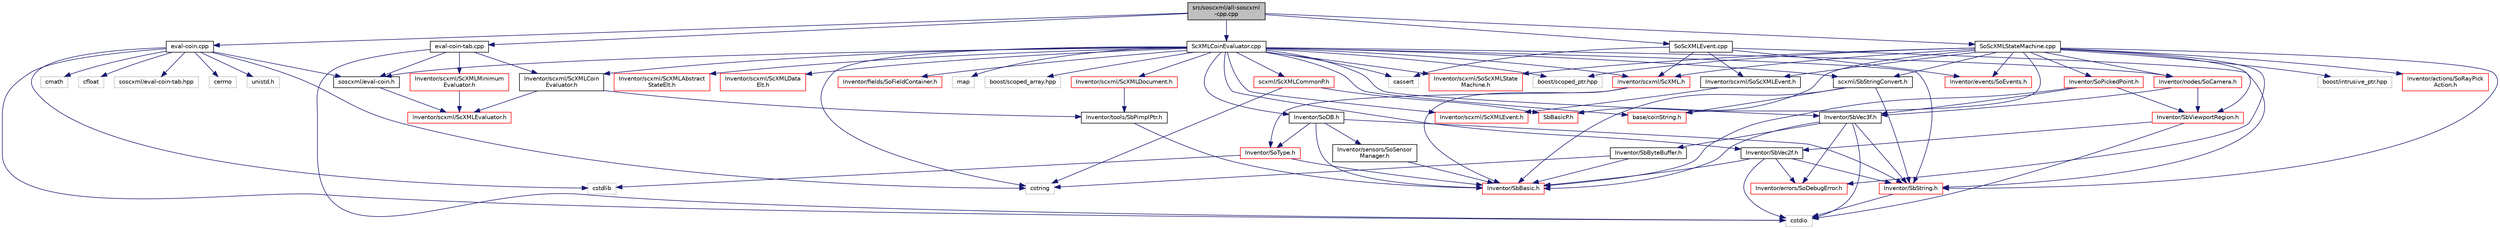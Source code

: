 digraph "src/soscxml/all-soscxml-cpp.cpp"
{
 // LATEX_PDF_SIZE
  edge [fontname="Helvetica",fontsize="10",labelfontname="Helvetica",labelfontsize="10"];
  node [fontname="Helvetica",fontsize="10",shape=record];
  Node1 [label="src/soscxml/all-soscxml\l-cpp.cpp",height=0.2,width=0.4,color="black", fillcolor="grey75", style="filled", fontcolor="black",tooltip=" "];
  Node1 -> Node2 [color="midnightblue",fontsize="10",style="solid",fontname="Helvetica"];
  Node2 [label="ScXMLCoinEvaluator.cpp",height=0.2,width=0.4,color="black", fillcolor="white", style="filled",URL="$ScXMLCoinEvaluator_8cpp.html",tooltip=" "];
  Node2 -> Node3 [color="midnightblue",fontsize="10",style="solid",fontname="Helvetica"];
  Node3 [label="Inventor/scxml/ScXMLCoin\lEvaluator.h",height=0.2,width=0.4,color="black", fillcolor="white", style="filled",URL="$ScXMLCoinEvaluator_8h.html",tooltip=" "];
  Node3 -> Node4 [color="midnightblue",fontsize="10",style="solid",fontname="Helvetica"];
  Node4 [label="Inventor/scxml/ScXMLEvaluator.h",height=0.2,width=0.4,color="red", fillcolor="white", style="filled",URL="$ScXMLEvaluator_8h.html",tooltip=" "];
  Node3 -> Node16 [color="midnightblue",fontsize="10",style="solid",fontname="Helvetica"];
  Node16 [label="Inventor/tools/SbPimplPtr.h",height=0.2,width=0.4,color="black", fillcolor="white", style="filled",URL="$SbPimplPtr_8h.html",tooltip=" "];
  Node16 -> Node6 [color="midnightblue",fontsize="10",style="solid",fontname="Helvetica"];
  Node6 [label="Inventor/SbBasic.h",height=0.2,width=0.4,color="red", fillcolor="white", style="filled",URL="$SbBasic_8h.html",tooltip=" "];
  Node2 -> Node20 [color="midnightblue",fontsize="10",style="solid",fontname="Helvetica"];
  Node20 [label="cassert",height=0.2,width=0.4,color="grey75", fillcolor="white", style="filled",tooltip=" "];
  Node2 -> Node21 [color="midnightblue",fontsize="10",style="solid",fontname="Helvetica"];
  Node21 [label="cstring",height=0.2,width=0.4,color="grey75", fillcolor="white", style="filled",tooltip=" "];
  Node2 -> Node22 [color="midnightblue",fontsize="10",style="solid",fontname="Helvetica"];
  Node22 [label="map",height=0.2,width=0.4,color="grey75", fillcolor="white", style="filled",tooltip=" "];
  Node2 -> Node23 [color="midnightblue",fontsize="10",style="solid",fontname="Helvetica"];
  Node23 [label="boost/scoped_array.hpp",height=0.2,width=0.4,color="grey75", fillcolor="white", style="filled",tooltip=" "];
  Node2 -> Node24 [color="midnightblue",fontsize="10",style="solid",fontname="Helvetica"];
  Node24 [label="boost/scoped_ptr.hpp",height=0.2,width=0.4,color="grey75", fillcolor="white", style="filled",tooltip=" "];
  Node2 -> Node25 [color="midnightblue",fontsize="10",style="solid",fontname="Helvetica"];
  Node25 [label="Inventor/SoDB.h",height=0.2,width=0.4,color="black", fillcolor="white", style="filled",URL="$SoDB_8h.html",tooltip=" "];
  Node25 -> Node6 [color="midnightblue",fontsize="10",style="solid",fontname="Helvetica"];
  Node25 -> Node26 [color="midnightblue",fontsize="10",style="solid",fontname="Helvetica"];
  Node26 [label="Inventor/SbString.h",height=0.2,width=0.4,color="red", fillcolor="white", style="filled",URL="$SbString_8h.html",tooltip=" "];
  Node26 -> Node28 [color="midnightblue",fontsize="10",style="solid",fontname="Helvetica"];
  Node28 [label="cstdio",height=0.2,width=0.4,color="grey75", fillcolor="white", style="filled",tooltip=" "];
  Node25 -> Node12 [color="midnightblue",fontsize="10",style="solid",fontname="Helvetica"];
  Node12 [label="Inventor/SoType.h",height=0.2,width=0.4,color="red", fillcolor="white", style="filled",URL="$SoType_8h.html",tooltip=" "];
  Node12 -> Node6 [color="midnightblue",fontsize="10",style="solid",fontname="Helvetica"];
  Node12 -> Node13 [color="midnightblue",fontsize="10",style="solid",fontname="Helvetica"];
  Node13 [label="cstdlib",height=0.2,width=0.4,color="grey75", fillcolor="white", style="filled",tooltip=" "];
  Node25 -> Node32 [color="midnightblue",fontsize="10",style="solid",fontname="Helvetica"];
  Node32 [label="Inventor/sensors/SoSensor\lManager.h",height=0.2,width=0.4,color="black", fillcolor="white", style="filled",URL="$SoSensorManager_8h.html",tooltip=" "];
  Node32 -> Node6 [color="midnightblue",fontsize="10",style="solid",fontname="Helvetica"];
  Node2 -> Node33 [color="midnightblue",fontsize="10",style="solid",fontname="Helvetica"];
  Node33 [label="Inventor/SbVec2f.h",height=0.2,width=0.4,color="black", fillcolor="white", style="filled",URL="$SbVec2f_8h.html",tooltip=" "];
  Node33 -> Node28 [color="midnightblue",fontsize="10",style="solid",fontname="Helvetica"];
  Node33 -> Node6 [color="midnightblue",fontsize="10",style="solid",fontname="Helvetica"];
  Node33 -> Node26 [color="midnightblue",fontsize="10",style="solid",fontname="Helvetica"];
  Node33 -> Node34 [color="midnightblue",fontsize="10",style="solid",fontname="Helvetica"];
  Node34 [label="Inventor/errors/SoDebugError.h",height=0.2,width=0.4,color="red", fillcolor="white", style="filled",URL="$SoDebugError_8h.html",tooltip=" "];
  Node2 -> Node36 [color="midnightblue",fontsize="10",style="solid",fontname="Helvetica"];
  Node36 [label="Inventor/SbVec3f.h",height=0.2,width=0.4,color="black", fillcolor="white", style="filled",URL="$SbVec3f_8h.html",tooltip=" "];
  Node36 -> Node28 [color="midnightblue",fontsize="10",style="solid",fontname="Helvetica"];
  Node36 -> Node6 [color="midnightblue",fontsize="10",style="solid",fontname="Helvetica"];
  Node36 -> Node37 [color="midnightblue",fontsize="10",style="solid",fontname="Helvetica"];
  Node37 [label="Inventor/SbByteBuffer.h",height=0.2,width=0.4,color="black", fillcolor="white", style="filled",URL="$SbByteBuffer_8h.html",tooltip=" "];
  Node37 -> Node21 [color="midnightblue",fontsize="10",style="solid",fontname="Helvetica"];
  Node37 -> Node6 [color="midnightblue",fontsize="10",style="solid",fontname="Helvetica"];
  Node36 -> Node26 [color="midnightblue",fontsize="10",style="solid",fontname="Helvetica"];
  Node36 -> Node34 [color="midnightblue",fontsize="10",style="solid",fontname="Helvetica"];
  Node2 -> Node26 [color="midnightblue",fontsize="10",style="solid",fontname="Helvetica"];
  Node2 -> Node38 [color="midnightblue",fontsize="10",style="solid",fontname="Helvetica"];
  Node38 [label="Inventor/nodes/SoCamera.h",height=0.2,width=0.4,color="red", fillcolor="white", style="filled",URL="$SoCamera_8h.html",tooltip=" "];
  Node38 -> Node61 [color="midnightblue",fontsize="10",style="solid",fontname="Helvetica"];
  Node61 [label="Inventor/SbViewportRegion.h",height=0.2,width=0.4,color="red", fillcolor="white", style="filled",URL="$SbViewportRegion_8h.html",tooltip=" "];
  Node61 -> Node28 [color="midnightblue",fontsize="10",style="solid",fontname="Helvetica"];
  Node61 -> Node33 [color="midnightblue",fontsize="10",style="solid",fontname="Helvetica"];
  Node38 -> Node36 [color="midnightblue",fontsize="10",style="solid",fontname="Helvetica"];
  Node2 -> Node43 [color="midnightblue",fontsize="10",style="solid",fontname="Helvetica"];
  Node43 [label="Inventor/fields/SoFieldContainer.h",height=0.2,width=0.4,color="red", fillcolor="white", style="filled",URL="$SoFieldContainer_8h.html",tooltip=" "];
  Node2 -> Node80 [color="midnightblue",fontsize="10",style="solid",fontname="Helvetica"];
  Node80 [label="Inventor/scxml/ScXML.h",height=0.2,width=0.4,color="red", fillcolor="white", style="filled",URL="$ScXML_8h.html",tooltip=" "];
  Node80 -> Node6 [color="midnightblue",fontsize="10",style="solid",fontname="Helvetica"];
  Node80 -> Node12 [color="midnightblue",fontsize="10",style="solid",fontname="Helvetica"];
  Node2 -> Node81 [color="midnightblue",fontsize="10",style="solid",fontname="Helvetica"];
  Node81 [label="Inventor/scxml/ScXMLDocument.h",height=0.2,width=0.4,color="red", fillcolor="white", style="filled",URL="$ScXMLDocument_8h.html",tooltip=" "];
  Node81 -> Node16 [color="midnightblue",fontsize="10",style="solid",fontname="Helvetica"];
  Node2 -> Node82 [color="midnightblue",fontsize="10",style="solid",fontname="Helvetica"];
  Node82 [label="Inventor/scxml/ScXMLEvent.h",height=0.2,width=0.4,color="red", fillcolor="white", style="filled",URL="$ScXMLEvent_8h.html",tooltip=" "];
  Node2 -> Node83 [color="midnightblue",fontsize="10",style="solid",fontname="Helvetica"];
  Node83 [label="Inventor/scxml/ScXMLAbstract\lStateElt.h",height=0.2,width=0.4,color="red", fillcolor="white", style="filled",URL="$ScXMLAbstractStateElt_8h.html",tooltip=" "];
  Node2 -> Node85 [color="midnightblue",fontsize="10",style="solid",fontname="Helvetica"];
  Node85 [label="Inventor/scxml/ScXMLData\lElt.h",height=0.2,width=0.4,color="red", fillcolor="white", style="filled",URL="$ScXMLDataElt_8h.html",tooltip=" "];
  Node2 -> Node86 [color="midnightblue",fontsize="10",style="solid",fontname="Helvetica"];
  Node86 [label="Inventor/scxml/SoScXMLState\lMachine.h",height=0.2,width=0.4,color="red", fillcolor="white", style="filled",URL="$SoScXMLStateMachine_8h.html",tooltip=" "];
  Node2 -> Node89 [color="midnightblue",fontsize="10",style="solid",fontname="Helvetica"];
  Node89 [label="base/coinString.h",height=0.2,width=0.4,color="red", fillcolor="white", style="filled",URL="$coinString_8h.html",tooltip=" "];
  Node2 -> Node94 [color="midnightblue",fontsize="10",style="solid",fontname="Helvetica"];
  Node94 [label="scxml/SbStringConvert.h",height=0.2,width=0.4,color="black", fillcolor="white", style="filled",URL="$SbStringConvert_8h.html",tooltip=" "];
  Node94 -> Node6 [color="midnightblue",fontsize="10",style="solid",fontname="Helvetica"];
  Node94 -> Node26 [color="midnightblue",fontsize="10",style="solid",fontname="Helvetica"];
  Node94 -> Node89 [color="midnightblue",fontsize="10",style="solid",fontname="Helvetica"];
  Node2 -> Node95 [color="midnightblue",fontsize="10",style="solid",fontname="Helvetica"];
  Node95 [label="scxml/ScXMLCommonP.h",height=0.2,width=0.4,color="red", fillcolor="white", style="filled",URL="$ScXMLCommonP_8h.html",tooltip=" "];
  Node95 -> Node21 [color="midnightblue",fontsize="10",style="solid",fontname="Helvetica"];
  Node95 -> Node100 [color="midnightblue",fontsize="10",style="solid",fontname="Helvetica"];
  Node100 [label="SbBasicP.h",height=0.2,width=0.4,color="red", fillcolor="white", style="filled",URL="$SbBasicP_8h.html",tooltip=" "];
  Node2 -> Node101 [color="midnightblue",fontsize="10",style="solid",fontname="Helvetica"];
  Node101 [label="soscxml/eval-coin.h",height=0.2,width=0.4,color="black", fillcolor="white", style="filled",URL="$eval-coin_8h.html",tooltip=" "];
  Node101 -> Node4 [color="midnightblue",fontsize="10",style="solid",fontname="Helvetica"];
  Node1 -> Node102 [color="midnightblue",fontsize="10",style="solid",fontname="Helvetica"];
  Node102 [label="eval-coin-tab.cpp",height=0.2,width=0.4,color="black", fillcolor="white", style="filled",URL="$eval-coin-tab_8cpp.html",tooltip=" "];
  Node102 -> Node28 [color="midnightblue",fontsize="10",style="solid",fontname="Helvetica"];
  Node102 -> Node101 [color="midnightblue",fontsize="10",style="solid",fontname="Helvetica"];
  Node102 -> Node3 [color="midnightblue",fontsize="10",style="solid",fontname="Helvetica"];
  Node102 -> Node103 [color="midnightblue",fontsize="10",style="solid",fontname="Helvetica"];
  Node103 [label="Inventor/scxml/ScXMLMinimum\lEvaluator.h",height=0.2,width=0.4,color="red", fillcolor="white", style="filled",URL="$ScXMLMinimumEvaluator_8h.html",tooltip=" "];
  Node103 -> Node4 [color="midnightblue",fontsize="10",style="solid",fontname="Helvetica"];
  Node1 -> Node104 [color="midnightblue",fontsize="10",style="solid",fontname="Helvetica"];
  Node104 [label="eval-coin.cpp",height=0.2,width=0.4,color="black", fillcolor="white", style="filled",URL="$eval-coin_8cpp.html",tooltip=" "];
  Node104 -> Node105 [color="midnightblue",fontsize="10",style="solid",fontname="Helvetica"];
  Node105 [label="cmath",height=0.2,width=0.4,color="grey75", fillcolor="white", style="filled",tooltip=" "];
  Node104 -> Node106 [color="midnightblue",fontsize="10",style="solid",fontname="Helvetica"];
  Node106 [label="cfloat",height=0.2,width=0.4,color="grey75", fillcolor="white", style="filled",tooltip=" "];
  Node104 -> Node101 [color="midnightblue",fontsize="10",style="solid",fontname="Helvetica"];
  Node104 -> Node107 [color="midnightblue",fontsize="10",style="solid",fontname="Helvetica"];
  Node107 [label="soscxml/eval-coin-tab.hpp",height=0.2,width=0.4,color="grey75", fillcolor="white", style="filled",tooltip=" "];
  Node104 -> Node28 [color="midnightblue",fontsize="10",style="solid",fontname="Helvetica"];
  Node104 -> Node21 [color="midnightblue",fontsize="10",style="solid",fontname="Helvetica"];
  Node104 -> Node108 [color="midnightblue",fontsize="10",style="solid",fontname="Helvetica"];
  Node108 [label="cerrno",height=0.2,width=0.4,color="grey75", fillcolor="white", style="filled",tooltip=" "];
  Node104 -> Node13 [color="midnightblue",fontsize="10",style="solid",fontname="Helvetica"];
  Node104 -> Node109 [color="midnightblue",fontsize="10",style="solid",fontname="Helvetica"];
  Node109 [label="unistd.h",height=0.2,width=0.4,color="grey75", fillcolor="white", style="filled",tooltip=" "];
  Node1 -> Node110 [color="midnightblue",fontsize="10",style="solid",fontname="Helvetica"];
  Node110 [label="SoScXMLEvent.cpp",height=0.2,width=0.4,color="black", fillcolor="white", style="filled",URL="$SoScXMLEvent_8cpp.html",tooltip=" "];
  Node110 -> Node111 [color="midnightblue",fontsize="10",style="solid",fontname="Helvetica"];
  Node111 [label="Inventor/scxml/SoScXMLEvent.h",height=0.2,width=0.4,color="black", fillcolor="white", style="filled",URL="$SoScXMLEvent_8h.html",tooltip=" "];
  Node111 -> Node82 [color="midnightblue",fontsize="10",style="solid",fontname="Helvetica"];
  Node110 -> Node20 [color="midnightblue",fontsize="10",style="solid",fontname="Helvetica"];
  Node110 -> Node26 [color="midnightblue",fontsize="10",style="solid",fontname="Helvetica"];
  Node110 -> Node112 [color="midnightblue",fontsize="10",style="solid",fontname="Helvetica"];
  Node112 [label="Inventor/events/SoEvents.h",height=0.2,width=0.4,color="red", fillcolor="white", style="filled",URL="$SoEvents_8h.html",tooltip=" "];
  Node110 -> Node80 [color="midnightblue",fontsize="10",style="solid",fontname="Helvetica"];
  Node1 -> Node122 [color="midnightblue",fontsize="10",style="solid",fontname="Helvetica"];
  Node122 [label="SoScXMLStateMachine.cpp",height=0.2,width=0.4,color="black", fillcolor="white", style="filled",URL="$SoScXMLStateMachine_8cpp.html",tooltip=" "];
  Node122 -> Node86 [color="midnightblue",fontsize="10",style="solid",fontname="Helvetica"];
  Node122 -> Node24 [color="midnightblue",fontsize="10",style="solid",fontname="Helvetica"];
  Node122 -> Node123 [color="midnightblue",fontsize="10",style="solid",fontname="Helvetica"];
  Node123 [label="boost/intrusive_ptr.hpp",height=0.2,width=0.4,color="grey75", fillcolor="white", style="filled",tooltip=" "];
  Node122 -> Node26 [color="midnightblue",fontsize="10",style="solid",fontname="Helvetica"];
  Node122 -> Node61 [color="midnightblue",fontsize="10",style="solid",fontname="Helvetica"];
  Node122 -> Node34 [color="midnightblue",fontsize="10",style="solid",fontname="Helvetica"];
  Node122 -> Node124 [color="midnightblue",fontsize="10",style="solid",fontname="Helvetica"];
  Node124 [label="Inventor/actions/SoRayPick\lAction.h",height=0.2,width=0.4,color="red", fillcolor="white", style="filled",URL="$SoRayPickAction_8h.html",tooltip=" "];
  Node122 -> Node133 [color="midnightblue",fontsize="10",style="solid",fontname="Helvetica"];
  Node133 [label="Inventor/SoPickedPoint.h",height=0.2,width=0.4,color="red", fillcolor="white", style="filled",URL="$SoPickedPoint_8h.html",tooltip=" "];
  Node133 -> Node6 [color="midnightblue",fontsize="10",style="solid",fontname="Helvetica"];
  Node133 -> Node36 [color="midnightblue",fontsize="10",style="solid",fontname="Helvetica"];
  Node133 -> Node61 [color="midnightblue",fontsize="10",style="solid",fontname="Helvetica"];
  Node122 -> Node38 [color="midnightblue",fontsize="10",style="solid",fontname="Helvetica"];
  Node122 -> Node112 [color="midnightblue",fontsize="10",style="solid",fontname="Helvetica"];
  Node122 -> Node80 [color="midnightblue",fontsize="10",style="solid",fontname="Helvetica"];
  Node122 -> Node111 [color="midnightblue",fontsize="10",style="solid",fontname="Helvetica"];
  Node122 -> Node89 [color="midnightblue",fontsize="10",style="solid",fontname="Helvetica"];
  Node122 -> Node94 [color="midnightblue",fontsize="10",style="solid",fontname="Helvetica"];
  Node122 -> Node100 [color="midnightblue",fontsize="10",style="solid",fontname="Helvetica"];
}
